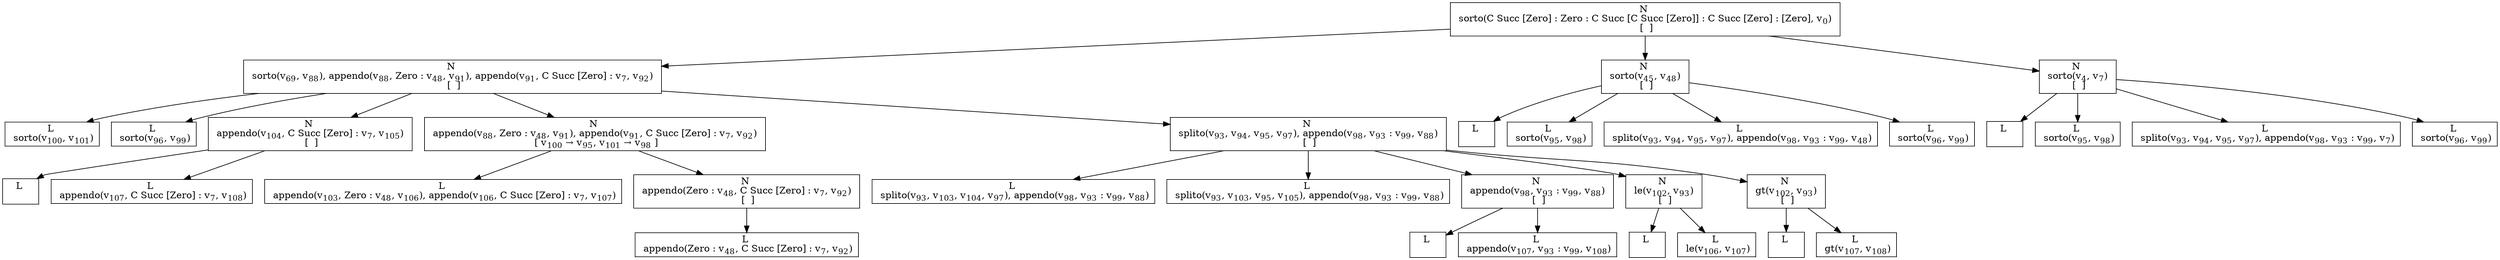 digraph {
    graph [rankdir=TB
          ,bgcolor=transparent];
    node [shape=box
         ,fillcolor=white
         ,style=filled];
    0 [label=<N <BR/> sorto(C Succ [Zero] : Zero : C Succ [C Succ [Zero]] : C Succ [Zero] : [Zero], v<SUB>0</SUB>) <BR/>  [  ] >];
    1 [label=<N <BR/> sorto(v<SUB>69</SUB>, v<SUB>88</SUB>), appendo(v<SUB>88</SUB>, Zero : v<SUB>48</SUB>, v<SUB>91</SUB>), appendo(v<SUB>91</SUB>, C Succ [Zero] : v<SUB>7</SUB>, v<SUB>92</SUB>) <BR/>  [  ] >];
    2 [label=<N <BR/> sorto(v<SUB>45</SUB>, v<SUB>48</SUB>) <BR/>  [  ] >];
    3 [label=<N <BR/> sorto(v<SUB>4</SUB>, v<SUB>7</SUB>) <BR/>  [  ] >];
    4 [label=<L <BR/> sorto(v<SUB>100</SUB>, v<SUB>101</SUB>)>];
    5 [label=<L <BR/> sorto(v<SUB>96</SUB>, v<SUB>99</SUB>)>];
    6 [label=<N <BR/> appendo(v<SUB>104</SUB>, C Succ [Zero] : v<SUB>7</SUB>, v<SUB>105</SUB>) <BR/>  [  ] >];
    7 [label=<N <BR/> appendo(v<SUB>88</SUB>, Zero : v<SUB>48</SUB>, v<SUB>91</SUB>), appendo(v<SUB>91</SUB>, C Succ [Zero] : v<SUB>7</SUB>, v<SUB>92</SUB>) <BR/>  [ v<SUB>100</SUB> &rarr; v<SUB>95</SUB>, v<SUB>101</SUB> &rarr; v<SUB>98</SUB> ] >];
    8 [label=<N <BR/> splito(v<SUB>93</SUB>, v<SUB>94</SUB>, v<SUB>95</SUB>, v<SUB>97</SUB>), appendo(v<SUB>98</SUB>, v<SUB>93</SUB> : v<SUB>99</SUB>, v<SUB>88</SUB>) <BR/>  [  ] >];
    9 [label=<L <BR/> >];
    10 [label=<L <BR/> appendo(v<SUB>107</SUB>, C Succ [Zero] : v<SUB>7</SUB>, v<SUB>108</SUB>)>];
    11 [label=<L <BR/> appendo(v<SUB>103</SUB>, Zero : v<SUB>48</SUB>, v<SUB>106</SUB>), appendo(v<SUB>106</SUB>, C Succ [Zero] : v<SUB>7</SUB>, v<SUB>107</SUB>)>];
    12 [label=<N <BR/> appendo(Zero : v<SUB>48</SUB>, C Succ [Zero] : v<SUB>7</SUB>, v<SUB>92</SUB>) <BR/>  [  ] >];
    13 [label=<L <BR/> appendo(Zero : v<SUB>48</SUB>, C Succ [Zero] : v<SUB>7</SUB>, v<SUB>92</SUB>)>];
    14 [label=<L <BR/> splito(v<SUB>93</SUB>, v<SUB>103</SUB>, v<SUB>104</SUB>, v<SUB>97</SUB>), appendo(v<SUB>98</SUB>, v<SUB>93</SUB> : v<SUB>99</SUB>, v<SUB>88</SUB>)>];
    15 [label=<L <BR/> splito(v<SUB>93</SUB>, v<SUB>103</SUB>, v<SUB>95</SUB>, v<SUB>105</SUB>), appendo(v<SUB>98</SUB>, v<SUB>93</SUB> : v<SUB>99</SUB>, v<SUB>88</SUB>)>];
    16 [label=<N <BR/> appendo(v<SUB>98</SUB>, v<SUB>93</SUB> : v<SUB>99</SUB>, v<SUB>88</SUB>) <BR/>  [  ] >];
    17 [label=<N <BR/> le(v<SUB>102</SUB>, v<SUB>93</SUB>) <BR/>  [  ] >];
    18 [label=<N <BR/> gt(v<SUB>102</SUB>, v<SUB>93</SUB>) <BR/>  [  ] >];
    19 [label=<L <BR/> >];
    20 [label=<L <BR/> appendo(v<SUB>107</SUB>, v<SUB>93</SUB> : v<SUB>99</SUB>, v<SUB>108</SUB>)>];
    21 [label=<L <BR/> >];
    22 [label=<L <BR/> le(v<SUB>106</SUB>, v<SUB>107</SUB>)>];
    23 [label=<L <BR/> >];
    24 [label=<L <BR/> gt(v<SUB>107</SUB>, v<SUB>108</SUB>)>];
    25 [label=<L <BR/> >];
    26 [label=<L <BR/> sorto(v<SUB>95</SUB>, v<SUB>98</SUB>)>];
    27 [label=<L <BR/> splito(v<SUB>93</SUB>, v<SUB>94</SUB>, v<SUB>95</SUB>, v<SUB>97</SUB>), appendo(v<SUB>98</SUB>, v<SUB>93</SUB> : v<SUB>99</SUB>, v<SUB>48</SUB>)>];
    28 [label=<L <BR/> sorto(v<SUB>96</SUB>, v<SUB>99</SUB>)>];
    29 [label=<L <BR/> >];
    30 [label=<L <BR/> sorto(v<SUB>95</SUB>, v<SUB>98</SUB>)>];
    31 [label=<L <BR/> splito(v<SUB>93</SUB>, v<SUB>94</SUB>, v<SUB>95</SUB>, v<SUB>97</SUB>), appendo(v<SUB>98</SUB>, v<SUB>93</SUB> : v<SUB>99</SUB>, v<SUB>7</SUB>)>];
    32 [label=<L <BR/> sorto(v<SUB>96</SUB>, v<SUB>99</SUB>)>];
    0 -> 1 [label=""];
    0 -> 2 [label=""];
    0 -> 3 [label=""];
    1 -> 4 [label=""];
    1 -> 5 [label=""];
    1 -> 6 [label=""];
    1 -> 7 [label=""];
    1 -> 8 [label=""];
    2 -> 25 [label=""];
    2 -> 26 [label=""];
    2 -> 27 [label=""];
    2 -> 28 [label=""];
    3 -> 29 [label=""];
    3 -> 30 [label=""];
    3 -> 31 [label=""];
    3 -> 32 [label=""];
    6 -> 9 [label=""];
    6 -> 10 [label=""];
    7 -> 11 [label=""];
    7 -> 12 [label=""];
    8 -> 14 [label=""];
    8 -> 15 [label=""];
    8 -> 16 [label=""];
    8 -> 17 [label=""];
    8 -> 18 [label=""];
    12 -> 13 [label=""];
    16 -> 19 [label=""];
    16 -> 20 [label=""];
    17 -> 21 [label=""];
    17 -> 22 [label=""];
    18 -> 23 [label=""];
    18 -> 24 [label=""];
}